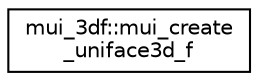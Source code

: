 digraph "Graphical Class Hierarchy"
{
 // LATEX_PDF_SIZE
  edge [fontname="Helvetica",fontsize="10",labelfontname="Helvetica",labelfontsize="10"];
  node [fontname="Helvetica",fontsize="10",shape=record];
  rankdir="LR";
  Node0 [label="mui_3df::mui_create\l_uniface3d_f",height=0.2,width=0.4,color="black", fillcolor="white", style="filled",URL="$interfacemui__3df_1_1mui__create__uniface3d__f.html",tooltip=" "];
}
